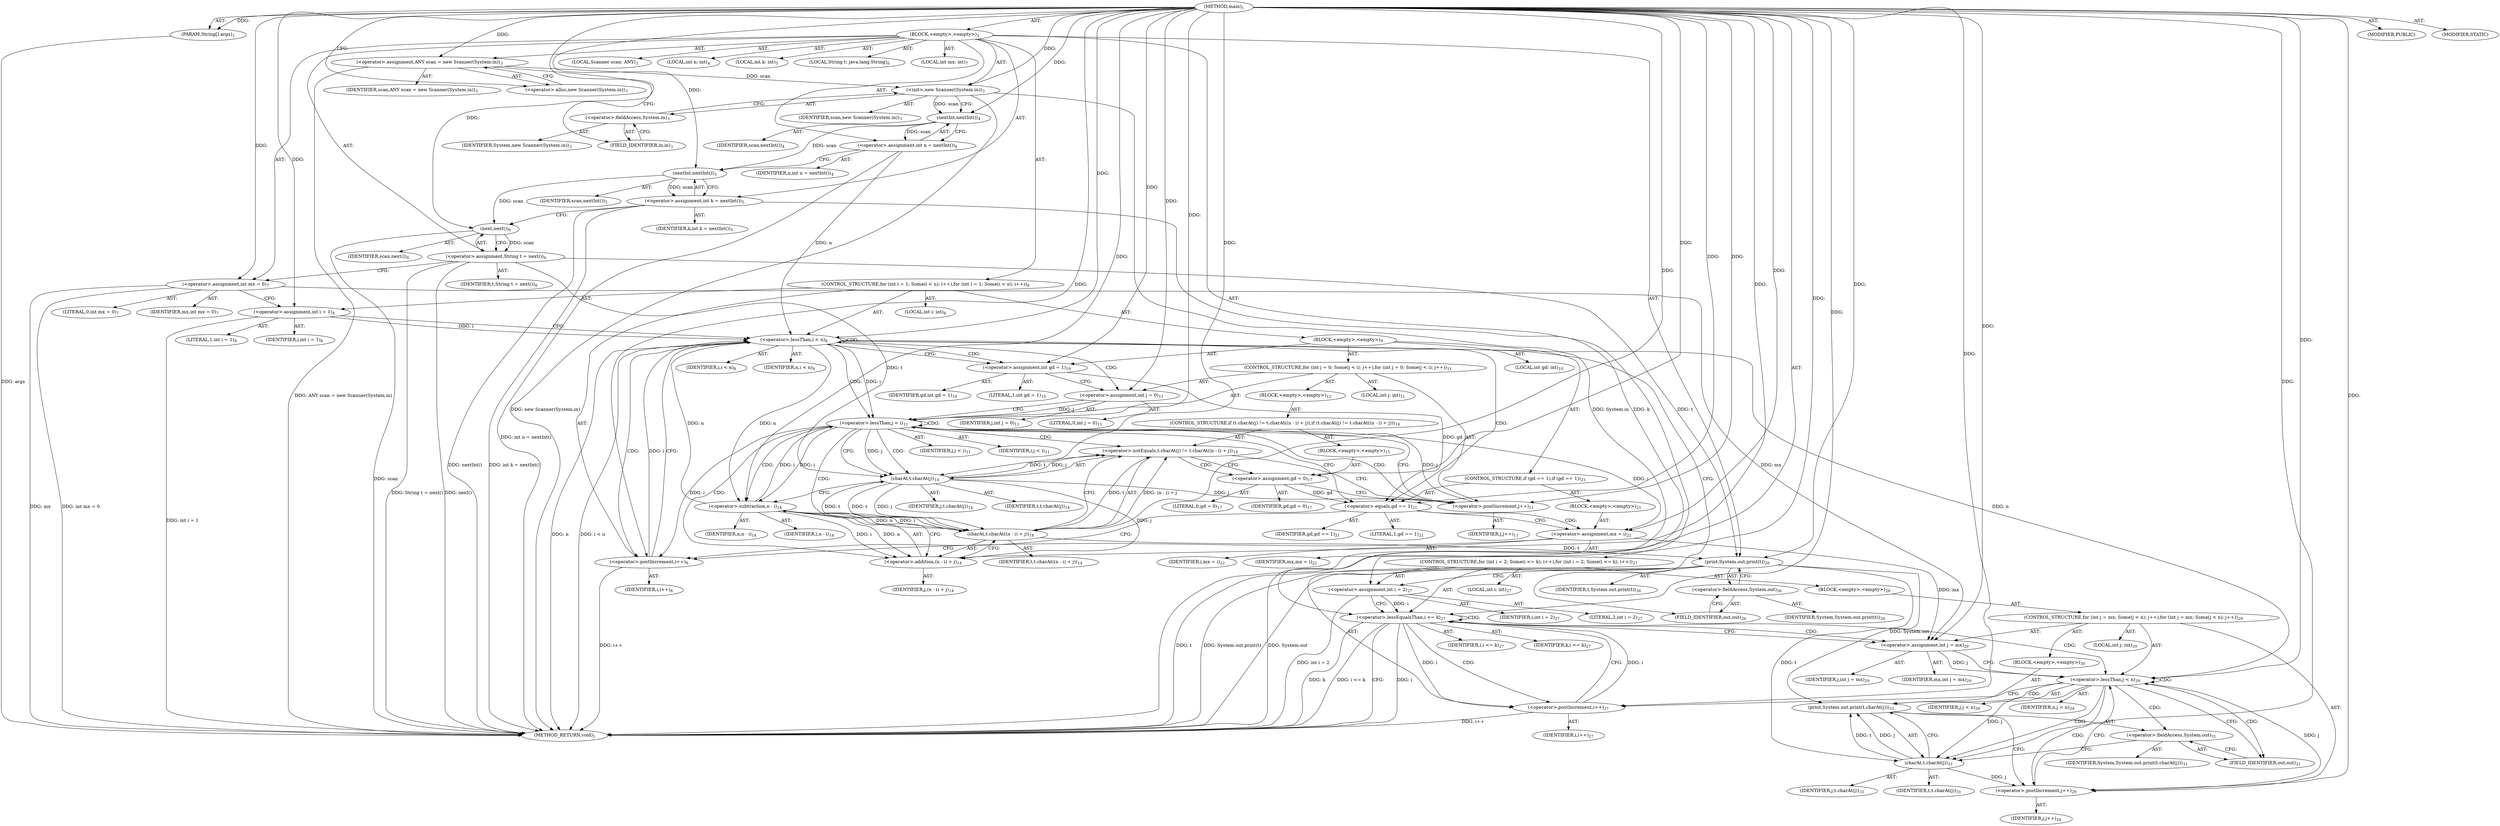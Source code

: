 digraph "main" {  
"19" [label = <(METHOD,main)<SUB>1</SUB>> ]
"20" [label = <(PARAM,String[] args)<SUB>1</SUB>> ]
"21" [label = <(BLOCK,&lt;empty&gt;,&lt;empty&gt;)<SUB>2</SUB>> ]
"4" [label = <(LOCAL,Scanner scan: ANY)<SUB>3</SUB>> ]
"22" [label = <(&lt;operator&gt;.assignment,ANY scan = new Scanner(System.in))<SUB>3</SUB>> ]
"23" [label = <(IDENTIFIER,scan,ANY scan = new Scanner(System.in))<SUB>3</SUB>> ]
"24" [label = <(&lt;operator&gt;.alloc,new Scanner(System.in))<SUB>3</SUB>> ]
"25" [label = <(&lt;init&gt;,new Scanner(System.in))<SUB>3</SUB>> ]
"3" [label = <(IDENTIFIER,scan,new Scanner(System.in))<SUB>3</SUB>> ]
"26" [label = <(&lt;operator&gt;.fieldAccess,System.in)<SUB>3</SUB>> ]
"27" [label = <(IDENTIFIER,System,new Scanner(System.in))<SUB>3</SUB>> ]
"28" [label = <(FIELD_IDENTIFIER,in,in)<SUB>3</SUB>> ]
"29" [label = <(LOCAL,int n: int)<SUB>4</SUB>> ]
"30" [label = <(&lt;operator&gt;.assignment,int n = nextInt())<SUB>4</SUB>> ]
"31" [label = <(IDENTIFIER,n,int n = nextInt())<SUB>4</SUB>> ]
"32" [label = <(nextInt,nextInt())<SUB>4</SUB>> ]
"33" [label = <(IDENTIFIER,scan,nextInt())<SUB>4</SUB>> ]
"34" [label = <(LOCAL,int k: int)<SUB>5</SUB>> ]
"35" [label = <(&lt;operator&gt;.assignment,int k = nextInt())<SUB>5</SUB>> ]
"36" [label = <(IDENTIFIER,k,int k = nextInt())<SUB>5</SUB>> ]
"37" [label = <(nextInt,nextInt())<SUB>5</SUB>> ]
"38" [label = <(IDENTIFIER,scan,nextInt())<SUB>5</SUB>> ]
"39" [label = <(LOCAL,String t: java.lang.String)<SUB>6</SUB>> ]
"40" [label = <(&lt;operator&gt;.assignment,String t = next())<SUB>6</SUB>> ]
"41" [label = <(IDENTIFIER,t,String t = next())<SUB>6</SUB>> ]
"42" [label = <(next,next())<SUB>6</SUB>> ]
"43" [label = <(IDENTIFIER,scan,next())<SUB>6</SUB>> ]
"44" [label = <(LOCAL,int mx: int)<SUB>7</SUB>> ]
"45" [label = <(&lt;operator&gt;.assignment,int mx = 0)<SUB>7</SUB>> ]
"46" [label = <(IDENTIFIER,mx,int mx = 0)<SUB>7</SUB>> ]
"47" [label = <(LITERAL,0,int mx = 0)<SUB>7</SUB>> ]
"48" [label = <(CONTROL_STRUCTURE,for (int i = 1; Some(i &lt; n); i++),for (int i = 1; Some(i &lt; n); i++))<SUB>8</SUB>> ]
"49" [label = <(LOCAL,int i: int)<SUB>8</SUB>> ]
"50" [label = <(&lt;operator&gt;.assignment,int i = 1)<SUB>8</SUB>> ]
"51" [label = <(IDENTIFIER,i,int i = 1)<SUB>8</SUB>> ]
"52" [label = <(LITERAL,1,int i = 1)<SUB>8</SUB>> ]
"53" [label = <(&lt;operator&gt;.lessThan,i &lt; n)<SUB>8</SUB>> ]
"54" [label = <(IDENTIFIER,i,i &lt; n)<SUB>8</SUB>> ]
"55" [label = <(IDENTIFIER,n,i &lt; n)<SUB>8</SUB>> ]
"56" [label = <(&lt;operator&gt;.postIncrement,i++)<SUB>8</SUB>> ]
"57" [label = <(IDENTIFIER,i,i++)<SUB>8</SUB>> ]
"58" [label = <(BLOCK,&lt;empty&gt;,&lt;empty&gt;)<SUB>9</SUB>> ]
"59" [label = <(LOCAL,int gd: int)<SUB>10</SUB>> ]
"60" [label = <(&lt;operator&gt;.assignment,int gd = 1)<SUB>10</SUB>> ]
"61" [label = <(IDENTIFIER,gd,int gd = 1)<SUB>10</SUB>> ]
"62" [label = <(LITERAL,1,int gd = 1)<SUB>10</SUB>> ]
"63" [label = <(CONTROL_STRUCTURE,for (int j = 0; Some(j &lt; i); j++),for (int j = 0; Some(j &lt; i); j++))<SUB>11</SUB>> ]
"64" [label = <(LOCAL,int j: int)<SUB>11</SUB>> ]
"65" [label = <(&lt;operator&gt;.assignment,int j = 0)<SUB>11</SUB>> ]
"66" [label = <(IDENTIFIER,j,int j = 0)<SUB>11</SUB>> ]
"67" [label = <(LITERAL,0,int j = 0)<SUB>11</SUB>> ]
"68" [label = <(&lt;operator&gt;.lessThan,j &lt; i)<SUB>11</SUB>> ]
"69" [label = <(IDENTIFIER,j,j &lt; i)<SUB>11</SUB>> ]
"70" [label = <(IDENTIFIER,i,j &lt; i)<SUB>11</SUB>> ]
"71" [label = <(&lt;operator&gt;.postIncrement,j++)<SUB>11</SUB>> ]
"72" [label = <(IDENTIFIER,j,j++)<SUB>11</SUB>> ]
"73" [label = <(BLOCK,&lt;empty&gt;,&lt;empty&gt;)<SUB>12</SUB>> ]
"74" [label = <(CONTROL_STRUCTURE,if (t.charAt(j) != t.charAt((n - i) + j)),if (t.charAt(j) != t.charAt((n - i) + j)))<SUB>14</SUB>> ]
"75" [label = <(&lt;operator&gt;.notEquals,t.charAt(j) != t.charAt((n - i) + j))<SUB>14</SUB>> ]
"76" [label = <(charAt,t.charAt(j))<SUB>14</SUB>> ]
"77" [label = <(IDENTIFIER,t,t.charAt(j))<SUB>14</SUB>> ]
"78" [label = <(IDENTIFIER,j,t.charAt(j))<SUB>14</SUB>> ]
"79" [label = <(charAt,t.charAt((n - i) + j))<SUB>14</SUB>> ]
"80" [label = <(IDENTIFIER,t,t.charAt((n - i) + j))<SUB>14</SUB>> ]
"81" [label = <(&lt;operator&gt;.addition,(n - i) + j)<SUB>14</SUB>> ]
"82" [label = <(&lt;operator&gt;.subtraction,n - i)<SUB>14</SUB>> ]
"83" [label = <(IDENTIFIER,n,n - i)<SUB>14</SUB>> ]
"84" [label = <(IDENTIFIER,i,n - i)<SUB>14</SUB>> ]
"85" [label = <(IDENTIFIER,j,(n - i) + j)<SUB>14</SUB>> ]
"86" [label = <(BLOCK,&lt;empty&gt;,&lt;empty&gt;)<SUB>15</SUB>> ]
"87" [label = <(&lt;operator&gt;.assignment,gd = 0)<SUB>17</SUB>> ]
"88" [label = <(IDENTIFIER,gd,gd = 0)<SUB>17</SUB>> ]
"89" [label = <(LITERAL,0,gd = 0)<SUB>17</SUB>> ]
"90" [label = <(CONTROL_STRUCTURE,if (gd == 1),if (gd == 1))<SUB>21</SUB>> ]
"91" [label = <(&lt;operator&gt;.equals,gd == 1)<SUB>21</SUB>> ]
"92" [label = <(IDENTIFIER,gd,gd == 1)<SUB>21</SUB>> ]
"93" [label = <(LITERAL,1,gd == 1)<SUB>21</SUB>> ]
"94" [label = <(BLOCK,&lt;empty&gt;,&lt;empty&gt;)<SUB>21</SUB>> ]
"95" [label = <(&lt;operator&gt;.assignment,mx = i)<SUB>22</SUB>> ]
"96" [label = <(IDENTIFIER,mx,mx = i)<SUB>22</SUB>> ]
"97" [label = <(IDENTIFIER,i,mx = i)<SUB>22</SUB>> ]
"98" [label = <(print,System.out.print(t))<SUB>26</SUB>> ]
"99" [label = <(&lt;operator&gt;.fieldAccess,System.out)<SUB>26</SUB>> ]
"100" [label = <(IDENTIFIER,System,System.out.print(t))<SUB>26</SUB>> ]
"101" [label = <(FIELD_IDENTIFIER,out,out)<SUB>26</SUB>> ]
"102" [label = <(IDENTIFIER,t,System.out.print(t))<SUB>26</SUB>> ]
"103" [label = <(CONTROL_STRUCTURE,for (int i = 2; Some(i &lt;= k); i++),for (int i = 2; Some(i &lt;= k); i++))<SUB>27</SUB>> ]
"104" [label = <(LOCAL,int i: int)<SUB>27</SUB>> ]
"105" [label = <(&lt;operator&gt;.assignment,int i = 2)<SUB>27</SUB>> ]
"106" [label = <(IDENTIFIER,i,int i = 2)<SUB>27</SUB>> ]
"107" [label = <(LITERAL,2,int i = 2)<SUB>27</SUB>> ]
"108" [label = <(&lt;operator&gt;.lessEqualsThan,i &lt;= k)<SUB>27</SUB>> ]
"109" [label = <(IDENTIFIER,i,i &lt;= k)<SUB>27</SUB>> ]
"110" [label = <(IDENTIFIER,k,i &lt;= k)<SUB>27</SUB>> ]
"111" [label = <(&lt;operator&gt;.postIncrement,i++)<SUB>27</SUB>> ]
"112" [label = <(IDENTIFIER,i,i++)<SUB>27</SUB>> ]
"113" [label = <(BLOCK,&lt;empty&gt;,&lt;empty&gt;)<SUB>28</SUB>> ]
"114" [label = <(CONTROL_STRUCTURE,for (int j = mx; Some(j &lt; n); j++),for (int j = mx; Some(j &lt; n); j++))<SUB>29</SUB>> ]
"115" [label = <(LOCAL,int j: int)<SUB>29</SUB>> ]
"116" [label = <(&lt;operator&gt;.assignment,int j = mx)<SUB>29</SUB>> ]
"117" [label = <(IDENTIFIER,j,int j = mx)<SUB>29</SUB>> ]
"118" [label = <(IDENTIFIER,mx,int j = mx)<SUB>29</SUB>> ]
"119" [label = <(&lt;operator&gt;.lessThan,j &lt; n)<SUB>29</SUB>> ]
"120" [label = <(IDENTIFIER,j,j &lt; n)<SUB>29</SUB>> ]
"121" [label = <(IDENTIFIER,n,j &lt; n)<SUB>29</SUB>> ]
"122" [label = <(&lt;operator&gt;.postIncrement,j++)<SUB>29</SUB>> ]
"123" [label = <(IDENTIFIER,j,j++)<SUB>29</SUB>> ]
"124" [label = <(BLOCK,&lt;empty&gt;,&lt;empty&gt;)<SUB>30</SUB>> ]
"125" [label = <(print,System.out.print(t.charAt(j)))<SUB>31</SUB>> ]
"126" [label = <(&lt;operator&gt;.fieldAccess,System.out)<SUB>31</SUB>> ]
"127" [label = <(IDENTIFIER,System,System.out.print(t.charAt(j)))<SUB>31</SUB>> ]
"128" [label = <(FIELD_IDENTIFIER,out,out)<SUB>31</SUB>> ]
"129" [label = <(charAt,t.charAt(j))<SUB>31</SUB>> ]
"130" [label = <(IDENTIFIER,t,t.charAt(j))<SUB>31</SUB>> ]
"131" [label = <(IDENTIFIER,j,t.charAt(j))<SUB>31</SUB>> ]
"132" [label = <(MODIFIER,PUBLIC)> ]
"133" [label = <(MODIFIER,STATIC)> ]
"134" [label = <(METHOD_RETURN,void)<SUB>1</SUB>> ]
  "19" -> "20"  [ label = "AST: "] 
  "19" -> "21"  [ label = "AST: "] 
  "19" -> "132"  [ label = "AST: "] 
  "19" -> "133"  [ label = "AST: "] 
  "19" -> "134"  [ label = "AST: "] 
  "21" -> "4"  [ label = "AST: "] 
  "21" -> "22"  [ label = "AST: "] 
  "21" -> "25"  [ label = "AST: "] 
  "21" -> "29"  [ label = "AST: "] 
  "21" -> "30"  [ label = "AST: "] 
  "21" -> "34"  [ label = "AST: "] 
  "21" -> "35"  [ label = "AST: "] 
  "21" -> "39"  [ label = "AST: "] 
  "21" -> "40"  [ label = "AST: "] 
  "21" -> "44"  [ label = "AST: "] 
  "21" -> "45"  [ label = "AST: "] 
  "21" -> "48"  [ label = "AST: "] 
  "21" -> "98"  [ label = "AST: "] 
  "21" -> "103"  [ label = "AST: "] 
  "22" -> "23"  [ label = "AST: "] 
  "22" -> "24"  [ label = "AST: "] 
  "25" -> "3"  [ label = "AST: "] 
  "25" -> "26"  [ label = "AST: "] 
  "26" -> "27"  [ label = "AST: "] 
  "26" -> "28"  [ label = "AST: "] 
  "30" -> "31"  [ label = "AST: "] 
  "30" -> "32"  [ label = "AST: "] 
  "32" -> "33"  [ label = "AST: "] 
  "35" -> "36"  [ label = "AST: "] 
  "35" -> "37"  [ label = "AST: "] 
  "37" -> "38"  [ label = "AST: "] 
  "40" -> "41"  [ label = "AST: "] 
  "40" -> "42"  [ label = "AST: "] 
  "42" -> "43"  [ label = "AST: "] 
  "45" -> "46"  [ label = "AST: "] 
  "45" -> "47"  [ label = "AST: "] 
  "48" -> "49"  [ label = "AST: "] 
  "48" -> "50"  [ label = "AST: "] 
  "48" -> "53"  [ label = "AST: "] 
  "48" -> "56"  [ label = "AST: "] 
  "48" -> "58"  [ label = "AST: "] 
  "50" -> "51"  [ label = "AST: "] 
  "50" -> "52"  [ label = "AST: "] 
  "53" -> "54"  [ label = "AST: "] 
  "53" -> "55"  [ label = "AST: "] 
  "56" -> "57"  [ label = "AST: "] 
  "58" -> "59"  [ label = "AST: "] 
  "58" -> "60"  [ label = "AST: "] 
  "58" -> "63"  [ label = "AST: "] 
  "58" -> "90"  [ label = "AST: "] 
  "60" -> "61"  [ label = "AST: "] 
  "60" -> "62"  [ label = "AST: "] 
  "63" -> "64"  [ label = "AST: "] 
  "63" -> "65"  [ label = "AST: "] 
  "63" -> "68"  [ label = "AST: "] 
  "63" -> "71"  [ label = "AST: "] 
  "63" -> "73"  [ label = "AST: "] 
  "65" -> "66"  [ label = "AST: "] 
  "65" -> "67"  [ label = "AST: "] 
  "68" -> "69"  [ label = "AST: "] 
  "68" -> "70"  [ label = "AST: "] 
  "71" -> "72"  [ label = "AST: "] 
  "73" -> "74"  [ label = "AST: "] 
  "74" -> "75"  [ label = "AST: "] 
  "74" -> "86"  [ label = "AST: "] 
  "75" -> "76"  [ label = "AST: "] 
  "75" -> "79"  [ label = "AST: "] 
  "76" -> "77"  [ label = "AST: "] 
  "76" -> "78"  [ label = "AST: "] 
  "79" -> "80"  [ label = "AST: "] 
  "79" -> "81"  [ label = "AST: "] 
  "81" -> "82"  [ label = "AST: "] 
  "81" -> "85"  [ label = "AST: "] 
  "82" -> "83"  [ label = "AST: "] 
  "82" -> "84"  [ label = "AST: "] 
  "86" -> "87"  [ label = "AST: "] 
  "87" -> "88"  [ label = "AST: "] 
  "87" -> "89"  [ label = "AST: "] 
  "90" -> "91"  [ label = "AST: "] 
  "90" -> "94"  [ label = "AST: "] 
  "91" -> "92"  [ label = "AST: "] 
  "91" -> "93"  [ label = "AST: "] 
  "94" -> "95"  [ label = "AST: "] 
  "95" -> "96"  [ label = "AST: "] 
  "95" -> "97"  [ label = "AST: "] 
  "98" -> "99"  [ label = "AST: "] 
  "98" -> "102"  [ label = "AST: "] 
  "99" -> "100"  [ label = "AST: "] 
  "99" -> "101"  [ label = "AST: "] 
  "103" -> "104"  [ label = "AST: "] 
  "103" -> "105"  [ label = "AST: "] 
  "103" -> "108"  [ label = "AST: "] 
  "103" -> "111"  [ label = "AST: "] 
  "103" -> "113"  [ label = "AST: "] 
  "105" -> "106"  [ label = "AST: "] 
  "105" -> "107"  [ label = "AST: "] 
  "108" -> "109"  [ label = "AST: "] 
  "108" -> "110"  [ label = "AST: "] 
  "111" -> "112"  [ label = "AST: "] 
  "113" -> "114"  [ label = "AST: "] 
  "114" -> "115"  [ label = "AST: "] 
  "114" -> "116"  [ label = "AST: "] 
  "114" -> "119"  [ label = "AST: "] 
  "114" -> "122"  [ label = "AST: "] 
  "114" -> "124"  [ label = "AST: "] 
  "116" -> "117"  [ label = "AST: "] 
  "116" -> "118"  [ label = "AST: "] 
  "119" -> "120"  [ label = "AST: "] 
  "119" -> "121"  [ label = "AST: "] 
  "122" -> "123"  [ label = "AST: "] 
  "124" -> "125"  [ label = "AST: "] 
  "125" -> "126"  [ label = "AST: "] 
  "125" -> "129"  [ label = "AST: "] 
  "126" -> "127"  [ label = "AST: "] 
  "126" -> "128"  [ label = "AST: "] 
  "129" -> "130"  [ label = "AST: "] 
  "129" -> "131"  [ label = "AST: "] 
  "22" -> "28"  [ label = "CFG: "] 
  "25" -> "32"  [ label = "CFG: "] 
  "30" -> "37"  [ label = "CFG: "] 
  "35" -> "42"  [ label = "CFG: "] 
  "40" -> "45"  [ label = "CFG: "] 
  "45" -> "50"  [ label = "CFG: "] 
  "98" -> "105"  [ label = "CFG: "] 
  "24" -> "22"  [ label = "CFG: "] 
  "26" -> "25"  [ label = "CFG: "] 
  "32" -> "30"  [ label = "CFG: "] 
  "37" -> "35"  [ label = "CFG: "] 
  "42" -> "40"  [ label = "CFG: "] 
  "50" -> "53"  [ label = "CFG: "] 
  "53" -> "60"  [ label = "CFG: "] 
  "53" -> "101"  [ label = "CFG: "] 
  "56" -> "53"  [ label = "CFG: "] 
  "99" -> "98"  [ label = "CFG: "] 
  "105" -> "108"  [ label = "CFG: "] 
  "108" -> "134"  [ label = "CFG: "] 
  "108" -> "116"  [ label = "CFG: "] 
  "111" -> "108"  [ label = "CFG: "] 
  "28" -> "26"  [ label = "CFG: "] 
  "60" -> "65"  [ label = "CFG: "] 
  "101" -> "99"  [ label = "CFG: "] 
  "65" -> "68"  [ label = "CFG: "] 
  "68" -> "76"  [ label = "CFG: "] 
  "68" -> "91"  [ label = "CFG: "] 
  "71" -> "68"  [ label = "CFG: "] 
  "91" -> "95"  [ label = "CFG: "] 
  "91" -> "56"  [ label = "CFG: "] 
  "116" -> "119"  [ label = "CFG: "] 
  "119" -> "128"  [ label = "CFG: "] 
  "119" -> "111"  [ label = "CFG: "] 
  "122" -> "119"  [ label = "CFG: "] 
  "95" -> "56"  [ label = "CFG: "] 
  "125" -> "122"  [ label = "CFG: "] 
  "75" -> "87"  [ label = "CFG: "] 
  "75" -> "71"  [ label = "CFG: "] 
  "126" -> "129"  [ label = "CFG: "] 
  "129" -> "125"  [ label = "CFG: "] 
  "76" -> "82"  [ label = "CFG: "] 
  "79" -> "75"  [ label = "CFG: "] 
  "87" -> "71"  [ label = "CFG: "] 
  "128" -> "126"  [ label = "CFG: "] 
  "81" -> "79"  [ label = "CFG: "] 
  "82" -> "81"  [ label = "CFG: "] 
  "19" -> "24"  [ label = "CFG: "] 
  "20" -> "134"  [ label = "DDG: args"] 
  "22" -> "134"  [ label = "DDG: ANY scan = new Scanner(System.in)"] 
  "25" -> "134"  [ label = "DDG: System.in"] 
  "25" -> "134"  [ label = "DDG: new Scanner(System.in)"] 
  "30" -> "134"  [ label = "DDG: int n = nextInt()"] 
  "35" -> "134"  [ label = "DDG: nextInt()"] 
  "35" -> "134"  [ label = "DDG: int k = nextInt()"] 
  "42" -> "134"  [ label = "DDG: scan"] 
  "40" -> "134"  [ label = "DDG: next()"] 
  "40" -> "134"  [ label = "DDG: String t = next()"] 
  "45" -> "134"  [ label = "DDG: mx"] 
  "45" -> "134"  [ label = "DDG: int mx = 0"] 
  "50" -> "134"  [ label = "DDG: int i = 1"] 
  "53" -> "134"  [ label = "DDG: n"] 
  "53" -> "134"  [ label = "DDG: i &lt; n"] 
  "98" -> "134"  [ label = "DDG: System.out"] 
  "98" -> "134"  [ label = "DDG: t"] 
  "98" -> "134"  [ label = "DDG: System.out.print(t)"] 
  "105" -> "134"  [ label = "DDG: int i = 2"] 
  "108" -> "134"  [ label = "DDG: i"] 
  "108" -> "134"  [ label = "DDG: k"] 
  "108" -> "134"  [ label = "DDG: i &lt;= k"] 
  "111" -> "134"  [ label = "DDG: i++"] 
  "56" -> "134"  [ label = "DDG: i++"] 
  "19" -> "20"  [ label = "DDG: "] 
  "19" -> "22"  [ label = "DDG: "] 
  "32" -> "30"  [ label = "DDG: scan"] 
  "37" -> "35"  [ label = "DDG: scan"] 
  "42" -> "40"  [ label = "DDG: scan"] 
  "19" -> "45"  [ label = "DDG: "] 
  "22" -> "25"  [ label = "DDG: scan"] 
  "19" -> "25"  [ label = "DDG: "] 
  "19" -> "50"  [ label = "DDG: "] 
  "40" -> "98"  [ label = "DDG: t"] 
  "79" -> "98"  [ label = "DDG: t"] 
  "19" -> "98"  [ label = "DDG: "] 
  "19" -> "105"  [ label = "DDG: "] 
  "25" -> "32"  [ label = "DDG: scan"] 
  "19" -> "32"  [ label = "DDG: "] 
  "32" -> "37"  [ label = "DDG: scan"] 
  "19" -> "37"  [ label = "DDG: "] 
  "37" -> "42"  [ label = "DDG: scan"] 
  "19" -> "42"  [ label = "DDG: "] 
  "50" -> "53"  [ label = "DDG: i"] 
  "56" -> "53"  [ label = "DDG: i"] 
  "19" -> "53"  [ label = "DDG: "] 
  "30" -> "53"  [ label = "DDG: n"] 
  "82" -> "53"  [ label = "DDG: n"] 
  "68" -> "56"  [ label = "DDG: i"] 
  "19" -> "56"  [ label = "DDG: "] 
  "19" -> "60"  [ label = "DDG: "] 
  "105" -> "108"  [ label = "DDG: i"] 
  "111" -> "108"  [ label = "DDG: i"] 
  "19" -> "108"  [ label = "DDG: "] 
  "35" -> "108"  [ label = "DDG: k"] 
  "108" -> "111"  [ label = "DDG: i"] 
  "19" -> "111"  [ label = "DDG: "] 
  "19" -> "65"  [ label = "DDG: "] 
  "45" -> "116"  [ label = "DDG: mx"] 
  "95" -> "116"  [ label = "DDG: mx"] 
  "19" -> "116"  [ label = "DDG: "] 
  "65" -> "68"  [ label = "DDG: j"] 
  "71" -> "68"  [ label = "DDG: j"] 
  "19" -> "68"  [ label = "DDG: "] 
  "53" -> "68"  [ label = "DDG: i"] 
  "82" -> "68"  [ label = "DDG: i"] 
  "19" -> "71"  [ label = "DDG: "] 
  "76" -> "71"  [ label = "DDG: j"] 
  "60" -> "91"  [ label = "DDG: gd"] 
  "87" -> "91"  [ label = "DDG: gd"] 
  "19" -> "91"  [ label = "DDG: "] 
  "68" -> "95"  [ label = "DDG: i"] 
  "19" -> "95"  [ label = "DDG: "] 
  "116" -> "119"  [ label = "DDG: j"] 
  "122" -> "119"  [ label = "DDG: j"] 
  "19" -> "119"  [ label = "DDG: "] 
  "53" -> "119"  [ label = "DDG: n"] 
  "129" -> "122"  [ label = "DDG: j"] 
  "19" -> "122"  [ label = "DDG: "] 
  "98" -> "125"  [ label = "DDG: System.out"] 
  "129" -> "125"  [ label = "DDG: t"] 
  "129" -> "125"  [ label = "DDG: j"] 
  "76" -> "75"  [ label = "DDG: t"] 
  "76" -> "75"  [ label = "DDG: j"] 
  "79" -> "75"  [ label = "DDG: t"] 
  "79" -> "75"  [ label = "DDG: (n - i) + j"] 
  "19" -> "87"  [ label = "DDG: "] 
  "98" -> "129"  [ label = "DDG: t"] 
  "19" -> "129"  [ label = "DDG: "] 
  "119" -> "129"  [ label = "DDG: j"] 
  "40" -> "76"  [ label = "DDG: t"] 
  "79" -> "76"  [ label = "DDG: t"] 
  "19" -> "76"  [ label = "DDG: "] 
  "68" -> "76"  [ label = "DDG: j"] 
  "76" -> "79"  [ label = "DDG: t"] 
  "19" -> "79"  [ label = "DDG: "] 
  "82" -> "79"  [ label = "DDG: n"] 
  "82" -> "79"  [ label = "DDG: i"] 
  "76" -> "79"  [ label = "DDG: j"] 
  "82" -> "81"  [ label = "DDG: n"] 
  "82" -> "81"  [ label = "DDG: i"] 
  "76" -> "81"  [ label = "DDG: j"] 
  "19" -> "81"  [ label = "DDG: "] 
  "53" -> "82"  [ label = "DDG: n"] 
  "19" -> "82"  [ label = "DDG: "] 
  "68" -> "82"  [ label = "DDG: i"] 
  "53" -> "68"  [ label = "CDG: "] 
  "53" -> "60"  [ label = "CDG: "] 
  "53" -> "56"  [ label = "CDG: "] 
  "53" -> "65"  [ label = "CDG: "] 
  "53" -> "91"  [ label = "CDG: "] 
  "53" -> "53"  [ label = "CDG: "] 
  "108" -> "116"  [ label = "CDG: "] 
  "108" -> "119"  [ label = "CDG: "] 
  "108" -> "108"  [ label = "CDG: "] 
  "108" -> "111"  [ label = "CDG: "] 
  "68" -> "68"  [ label = "CDG: "] 
  "68" -> "75"  [ label = "CDG: "] 
  "68" -> "81"  [ label = "CDG: "] 
  "68" -> "76"  [ label = "CDG: "] 
  "68" -> "82"  [ label = "CDG: "] 
  "68" -> "79"  [ label = "CDG: "] 
  "68" -> "71"  [ label = "CDG: "] 
  "91" -> "95"  [ label = "CDG: "] 
  "119" -> "122"  [ label = "CDG: "] 
  "119" -> "128"  [ label = "CDG: "] 
  "119" -> "119"  [ label = "CDG: "] 
  "119" -> "129"  [ label = "CDG: "] 
  "119" -> "126"  [ label = "CDG: "] 
  "119" -> "125"  [ label = "CDG: "] 
  "75" -> "87"  [ label = "CDG: "] 
}
